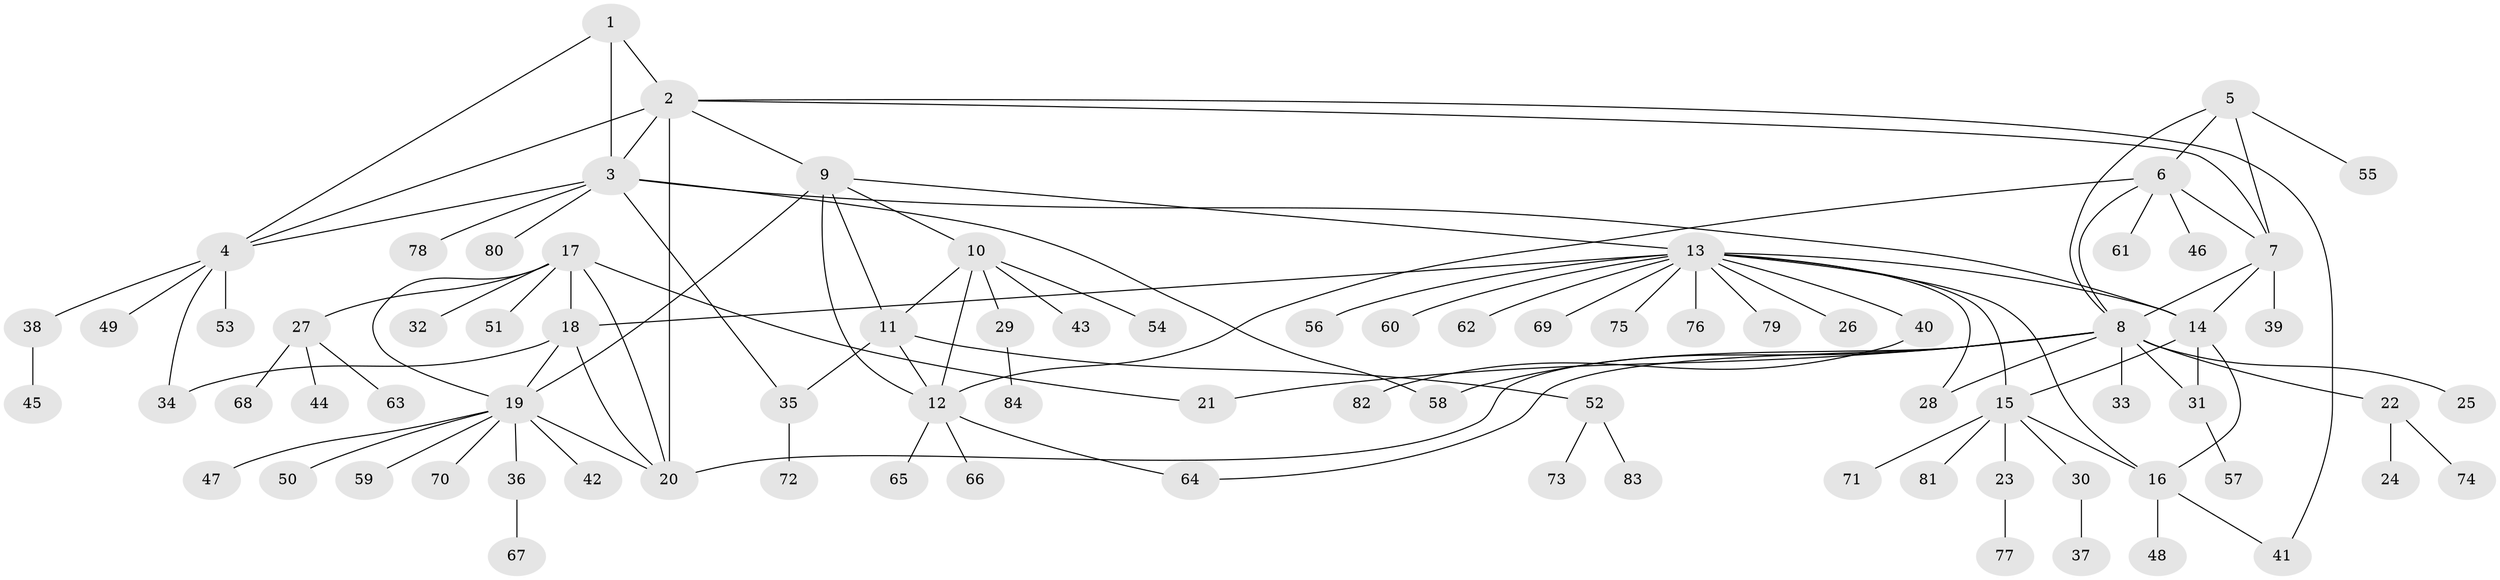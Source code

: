 // Generated by graph-tools (version 1.1) at 2025/02/03/09/25 03:02:33]
// undirected, 84 vertices, 112 edges
graph export_dot {
graph [start="1"]
  node [color=gray90,style=filled];
  1;
  2;
  3;
  4;
  5;
  6;
  7;
  8;
  9;
  10;
  11;
  12;
  13;
  14;
  15;
  16;
  17;
  18;
  19;
  20;
  21;
  22;
  23;
  24;
  25;
  26;
  27;
  28;
  29;
  30;
  31;
  32;
  33;
  34;
  35;
  36;
  37;
  38;
  39;
  40;
  41;
  42;
  43;
  44;
  45;
  46;
  47;
  48;
  49;
  50;
  51;
  52;
  53;
  54;
  55;
  56;
  57;
  58;
  59;
  60;
  61;
  62;
  63;
  64;
  65;
  66;
  67;
  68;
  69;
  70;
  71;
  72;
  73;
  74;
  75;
  76;
  77;
  78;
  79;
  80;
  81;
  82;
  83;
  84;
  1 -- 2;
  1 -- 3;
  1 -- 4;
  2 -- 3;
  2 -- 4;
  2 -- 7;
  2 -- 9;
  2 -- 20;
  2 -- 41;
  3 -- 4;
  3 -- 14;
  3 -- 35;
  3 -- 58;
  3 -- 78;
  3 -- 80;
  4 -- 34;
  4 -- 38;
  4 -- 49;
  4 -- 53;
  5 -- 6;
  5 -- 7;
  5 -- 8;
  5 -- 55;
  6 -- 7;
  6 -- 8;
  6 -- 12;
  6 -- 46;
  6 -- 61;
  7 -- 8;
  7 -- 14;
  7 -- 39;
  8 -- 20;
  8 -- 21;
  8 -- 22;
  8 -- 25;
  8 -- 28;
  8 -- 31;
  8 -- 33;
  8 -- 58;
  8 -- 64;
  9 -- 10;
  9 -- 11;
  9 -- 12;
  9 -- 13;
  9 -- 19;
  10 -- 11;
  10 -- 12;
  10 -- 29;
  10 -- 43;
  10 -- 54;
  11 -- 12;
  11 -- 35;
  11 -- 52;
  12 -- 64;
  12 -- 65;
  12 -- 66;
  13 -- 14;
  13 -- 15;
  13 -- 16;
  13 -- 18;
  13 -- 26;
  13 -- 28;
  13 -- 40;
  13 -- 56;
  13 -- 60;
  13 -- 62;
  13 -- 69;
  13 -- 75;
  13 -- 76;
  13 -- 79;
  14 -- 15;
  14 -- 16;
  14 -- 31;
  15 -- 16;
  15 -- 23;
  15 -- 30;
  15 -- 71;
  15 -- 81;
  16 -- 41;
  16 -- 48;
  17 -- 18;
  17 -- 19;
  17 -- 20;
  17 -- 21;
  17 -- 27;
  17 -- 32;
  17 -- 51;
  18 -- 19;
  18 -- 20;
  18 -- 34;
  19 -- 20;
  19 -- 36;
  19 -- 42;
  19 -- 47;
  19 -- 50;
  19 -- 59;
  19 -- 70;
  22 -- 24;
  22 -- 74;
  23 -- 77;
  27 -- 44;
  27 -- 63;
  27 -- 68;
  29 -- 84;
  30 -- 37;
  31 -- 57;
  35 -- 72;
  36 -- 67;
  38 -- 45;
  40 -- 82;
  52 -- 73;
  52 -- 83;
}
